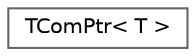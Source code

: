 digraph "Graphical Class Hierarchy"
{
 // INTERACTIVE_SVG=YES
 // LATEX_PDF_SIZE
  bgcolor="transparent";
  edge [fontname=Helvetica,fontsize=10,labelfontname=Helvetica,labelfontsize=10];
  node [fontname=Helvetica,fontsize=10,shape=box,height=0.2,width=0.4];
  rankdir="LR";
  Node0 [id="Node000000",label="TComPtr\< T \>",height=0.2,width=0.4,color="grey40", fillcolor="white", style="filled",URL="$d0/d62/classTComPtr.html",tooltip="Smart COM object pointer."];
}
